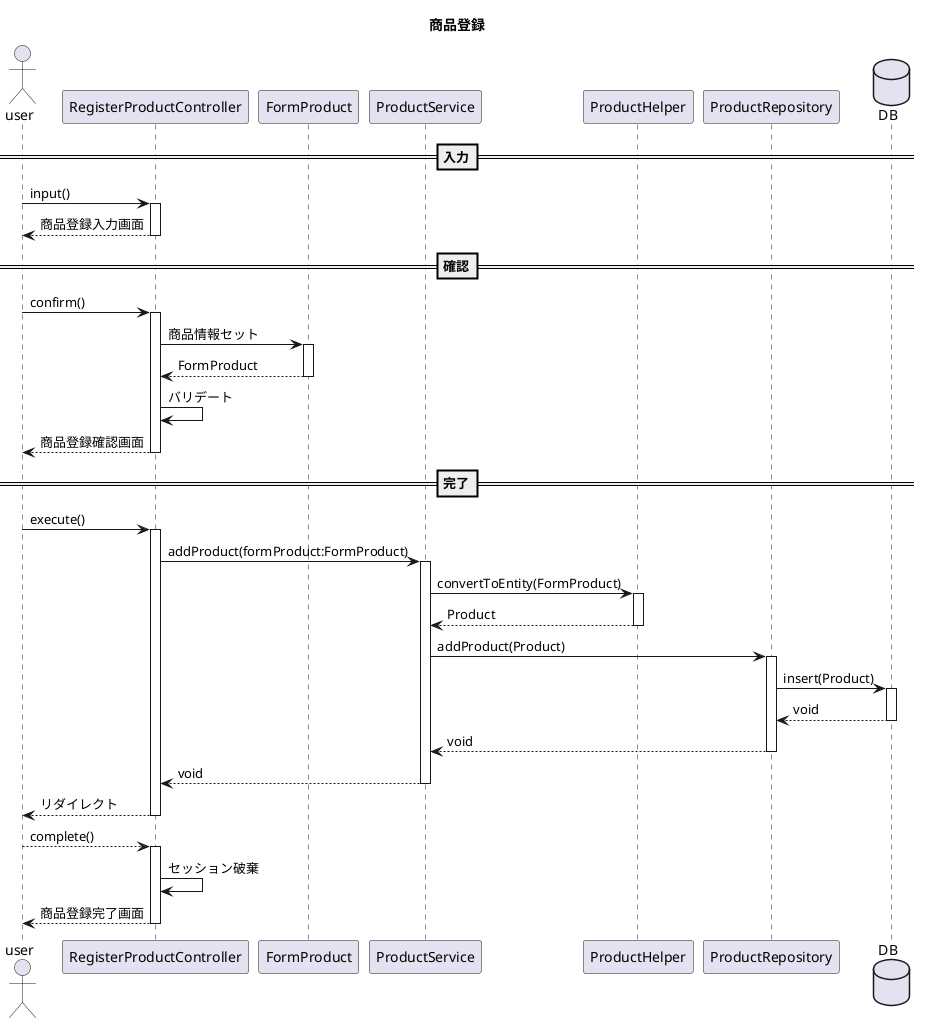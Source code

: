 @startuml
title 商品登録
actor user
participant RegisterProductController as Controller
participant FormProduct as Form
participant ProductService as Service
participant ProductHelper as Helper
participant ProductRepository as Repository
database DB

==入力==
user -> Controller++:input()
user <-- Controller--:商品登録入力画面
==確認==
user -> Controller++:confirm()
Controller -> Form++:商品情報セット
Controller <-- Form--:FormProduct
Controller -> Controller:バリデート
user <-- Controller--:商品登録確認画面
==完了==
user -> Controller++:execute()
Controller -> Service++:addProduct(formProduct:FormProduct)
Service -> Helper++:convertToEntity(FormProduct)
Service <-- Helper--:Product
Service -> Repository++:addProduct(Product)
Repository -> DB++:insert(Product)
Repository <-- DB--:void
Service <-- Repository--:void
Controller <-- Service--:void
user <-- Controller--:リダイレクト
user --> Controller++:complete()
Controller -> Controller:セッション破棄
user <-- Controller--:商品登録完了画面

@enduml